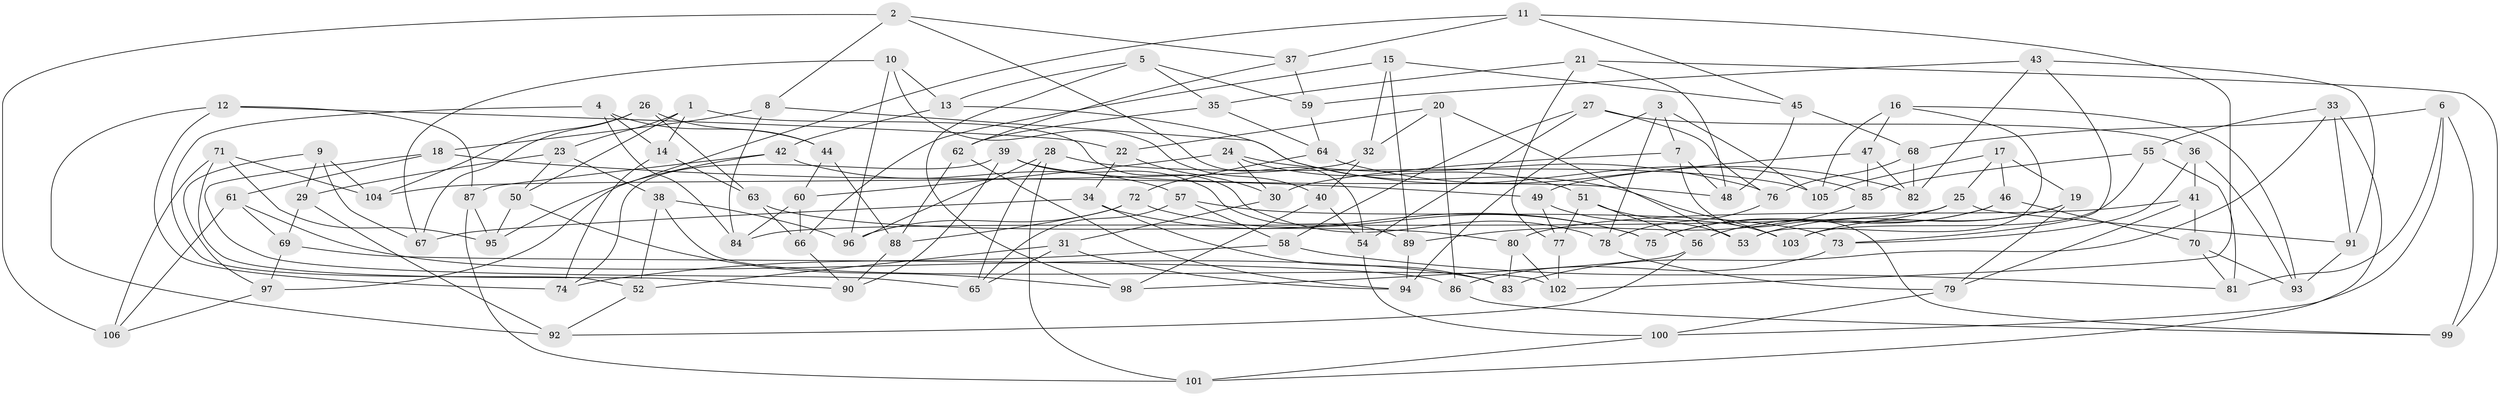 // coarse degree distribution, {5: 0.125, 4: 0.34375, 6: 0.53125}
// Generated by graph-tools (version 1.1) at 2025/24/03/03/25 07:24:24]
// undirected, 106 vertices, 212 edges
graph export_dot {
graph [start="1"]
  node [color=gray90,style=filled];
  1;
  2;
  3;
  4;
  5;
  6;
  7;
  8;
  9;
  10;
  11;
  12;
  13;
  14;
  15;
  16;
  17;
  18;
  19;
  20;
  21;
  22;
  23;
  24;
  25;
  26;
  27;
  28;
  29;
  30;
  31;
  32;
  33;
  34;
  35;
  36;
  37;
  38;
  39;
  40;
  41;
  42;
  43;
  44;
  45;
  46;
  47;
  48;
  49;
  50;
  51;
  52;
  53;
  54;
  55;
  56;
  57;
  58;
  59;
  60;
  61;
  62;
  63;
  64;
  65;
  66;
  67;
  68;
  69;
  70;
  71;
  72;
  73;
  74;
  75;
  76;
  77;
  78;
  79;
  80;
  81;
  82;
  83;
  84;
  85;
  86;
  87;
  88;
  89;
  90;
  91;
  92;
  93;
  94;
  95;
  96;
  97;
  98;
  99;
  100;
  101;
  102;
  103;
  104;
  105;
  106;
  1 -- 78;
  1 -- 14;
  1 -- 23;
  1 -- 50;
  2 -- 106;
  2 -- 8;
  2 -- 54;
  2 -- 37;
  3 -- 105;
  3 -- 94;
  3 -- 7;
  3 -- 78;
  4 -- 84;
  4 -- 44;
  4 -- 52;
  4 -- 14;
  5 -- 13;
  5 -- 35;
  5 -- 98;
  5 -- 59;
  6 -- 100;
  6 -- 81;
  6 -- 99;
  6 -- 68;
  7 -- 30;
  7 -- 99;
  7 -- 48;
  8 -- 85;
  8 -- 18;
  8 -- 84;
  9 -- 29;
  9 -- 97;
  9 -- 67;
  9 -- 104;
  10 -- 13;
  10 -- 67;
  10 -- 40;
  10 -- 96;
  11 -- 102;
  11 -- 45;
  11 -- 97;
  11 -- 37;
  12 -- 92;
  12 -- 87;
  12 -- 22;
  12 -- 74;
  13 -- 103;
  13 -- 42;
  14 -- 63;
  14 -- 74;
  15 -- 66;
  15 -- 89;
  15 -- 32;
  15 -- 45;
  16 -- 93;
  16 -- 105;
  16 -- 53;
  16 -- 47;
  17 -- 19;
  17 -- 25;
  17 -- 46;
  17 -- 105;
  18 -- 65;
  18 -- 49;
  18 -- 61;
  19 -- 103;
  19 -- 79;
  19 -- 53;
  20 -- 32;
  20 -- 22;
  20 -- 86;
  20 -- 53;
  21 -- 35;
  21 -- 77;
  21 -- 99;
  21 -- 48;
  22 -- 30;
  22 -- 34;
  23 -- 38;
  23 -- 50;
  23 -- 29;
  24 -- 51;
  24 -- 30;
  24 -- 76;
  24 -- 60;
  25 -- 91;
  25 -- 84;
  25 -- 75;
  26 -- 104;
  26 -- 63;
  26 -- 67;
  26 -- 44;
  27 -- 54;
  27 -- 58;
  27 -- 36;
  27 -- 76;
  28 -- 105;
  28 -- 65;
  28 -- 101;
  28 -- 96;
  29 -- 92;
  29 -- 69;
  30 -- 31;
  31 -- 52;
  31 -- 65;
  31 -- 94;
  32 -- 40;
  32 -- 104;
  33 -- 55;
  33 -- 91;
  33 -- 101;
  33 -- 83;
  34 -- 67;
  34 -- 75;
  34 -- 83;
  35 -- 64;
  35 -- 62;
  36 -- 41;
  36 -- 93;
  36 -- 73;
  37 -- 59;
  37 -- 62;
  38 -- 96;
  38 -- 52;
  38 -- 102;
  39 -- 48;
  39 -- 90;
  39 -- 89;
  39 -- 74;
  40 -- 98;
  40 -- 54;
  41 -- 80;
  41 -- 70;
  41 -- 79;
  42 -- 57;
  42 -- 95;
  42 -- 87;
  43 -- 82;
  43 -- 91;
  43 -- 59;
  43 -- 73;
  44 -- 60;
  44 -- 88;
  45 -- 48;
  45 -- 68;
  46 -- 75;
  46 -- 70;
  46 -- 56;
  47 -- 82;
  47 -- 85;
  47 -- 49;
  49 -- 53;
  49 -- 77;
  50 -- 95;
  50 -- 98;
  51 -- 56;
  51 -- 77;
  51 -- 103;
  52 -- 92;
  54 -- 100;
  55 -- 85;
  55 -- 81;
  55 -- 103;
  56 -- 98;
  56 -- 92;
  57 -- 58;
  57 -- 73;
  57 -- 65;
  58 -- 81;
  58 -- 74;
  59 -- 64;
  60 -- 84;
  60 -- 66;
  61 -- 83;
  61 -- 69;
  61 -- 106;
  62 -- 88;
  62 -- 94;
  63 -- 66;
  63 -- 80;
  64 -- 72;
  64 -- 82;
  66 -- 90;
  68 -- 82;
  68 -- 76;
  69 -- 86;
  69 -- 97;
  70 -- 93;
  70 -- 81;
  71 -- 90;
  71 -- 95;
  71 -- 104;
  71 -- 106;
  72 -- 75;
  72 -- 88;
  72 -- 96;
  73 -- 86;
  76 -- 78;
  77 -- 102;
  78 -- 79;
  79 -- 100;
  80 -- 102;
  80 -- 83;
  85 -- 89;
  86 -- 99;
  87 -- 101;
  87 -- 95;
  88 -- 90;
  89 -- 94;
  91 -- 93;
  97 -- 106;
  100 -- 101;
}

